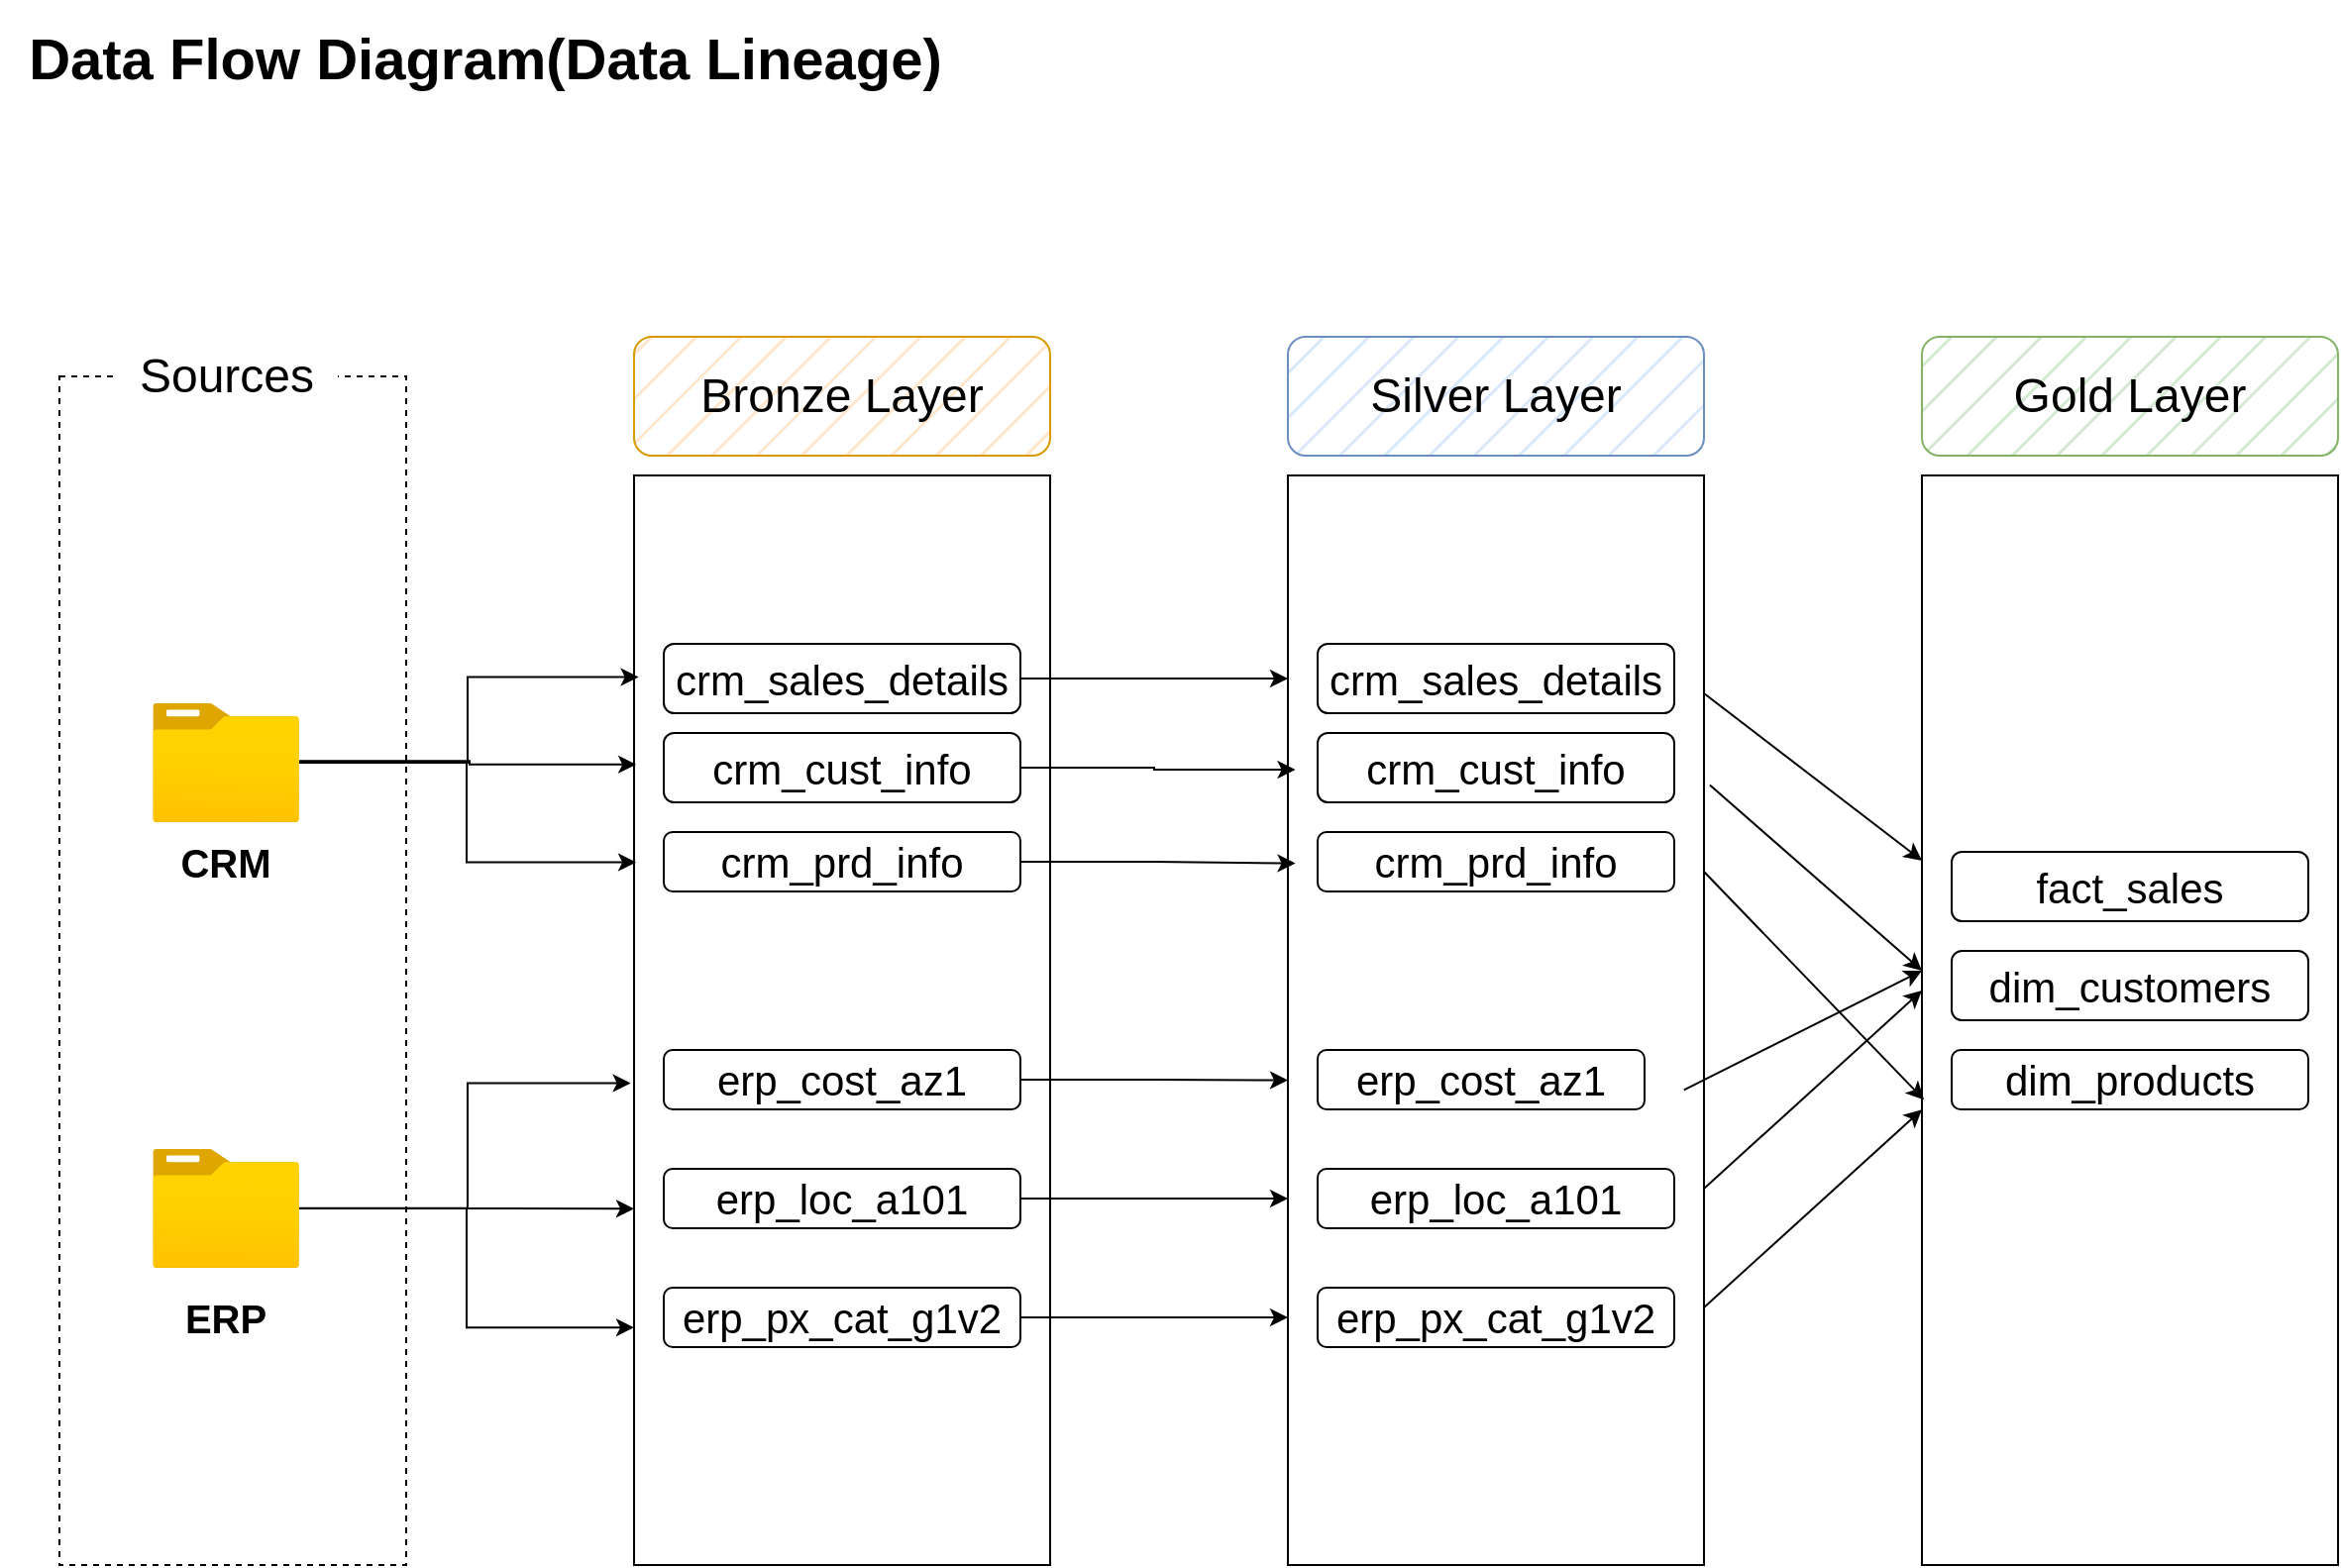 <mxfile version="28.2.4">
  <diagram name="Page-1" id="oZmHASv1-ZAR0pNUPyI4">
    <mxGraphModel grid="1" page="1" gridSize="10" guides="1" tooltips="1" connect="1" arrows="1" fold="1" pageScale="1" pageWidth="827" pageHeight="1169" math="0" shadow="0">
      <root>
        <mxCell id="0" />
        <mxCell id="1" parent="0" />
        <mxCell id="Gm_sVPWIh6h-Mz3DKtBD-1" value="&lt;font style=&quot;font-size: 29px;&quot;&gt;&lt;b&gt;Data Flow Diagram(Data Lineage)&lt;/b&gt;&lt;/font&gt;" style="rounded=0;whiteSpace=wrap;html=1;fillColor=default;strokeColor=none;" vertex="1" parent="1">
          <mxGeometry x="40" y="10" width="490" height="60" as="geometry" />
        </mxCell>
        <mxCell id="Gm_sVPWIh6h-Mz3DKtBD-3" value="" style="rounded=0;whiteSpace=wrap;html=1;strokeColor=default;dashed=1;fillStyle=hatch;fillColor=none;" vertex="1" parent="1">
          <mxGeometry x="70" y="200" width="175" height="600" as="geometry" />
        </mxCell>
        <mxCell id="Gm_sVPWIh6h-Mz3DKtBD-4" value="&lt;font style=&quot;font-size: 24px;&quot;&gt;Sources&lt;/font&gt;" style="rounded=1;whiteSpace=wrap;html=1;strokeColor=none;fillColor=default;" vertex="1" parent="1">
          <mxGeometry x="97.53" y="180" width="113" height="40" as="geometry" />
        </mxCell>
        <mxCell id="Gm_sVPWIh6h-Mz3DKtBD-5" value="" style="image;aspect=fixed;html=1;points=[];align=center;fontSize=12;image=img/lib/azure2/general/Folder_Blank.svg;" vertex="1" parent="1">
          <mxGeometry x="117.07" y="365" width="73.93" height="60" as="geometry" />
        </mxCell>
        <mxCell id="Gm_sVPWIh6h-Mz3DKtBD-6" value="&lt;font style=&quot;font-size: 20px;&quot;&gt;&lt;b&gt;CRM&lt;/b&gt;&lt;/font&gt;" style="text;html=1;align=center;verticalAlign=middle;whiteSpace=wrap;rounded=0;" vertex="1" parent="1">
          <mxGeometry x="124.03" y="430" width="60" height="30" as="geometry" />
        </mxCell>
        <mxCell id="Gm_sVPWIh6h-Mz3DKtBD-7" value="" style="image;aspect=fixed;html=1;points=[];align=center;fontSize=12;image=img/lib/azure2/general/Folder_Blank.svg;" vertex="1" parent="1">
          <mxGeometry x="117.07" y="590" width="73.93" height="60" as="geometry" />
        </mxCell>
        <mxCell id="Gm_sVPWIh6h-Mz3DKtBD-8" value="&lt;span style=&quot;font-size: 20px;&quot;&gt;&lt;b&gt;ERP&lt;/b&gt;&lt;/span&gt;" style="text;html=1;align=center;verticalAlign=middle;whiteSpace=wrap;rounded=0;" vertex="1" parent="1">
          <mxGeometry x="124.03" y="660" width="60" height="30" as="geometry" />
        </mxCell>
        <mxCell id="Gm_sVPWIh6h-Mz3DKtBD-12" value="" style="rounded=0;whiteSpace=wrap;html=1;fillStyle=hatch;" vertex="1" parent="1">
          <mxGeometry x="360" y="250" width="210" height="550" as="geometry" />
        </mxCell>
        <mxCell id="Gm_sVPWIh6h-Mz3DKtBD-13" value="&lt;font style=&quot;font-size: 24px;&quot;&gt;Bronze Layer&lt;/font&gt;" style="rounded=1;whiteSpace=wrap;html=1;fillStyle=hatch;fillColor=#ffe6cc;strokeColor=#d79b00;" vertex="1" parent="1">
          <mxGeometry x="360" y="180" width="210" height="60" as="geometry" />
        </mxCell>
        <mxCell id="FYLLvFuc7rksCb3Sy98m-17" style="edgeStyle=orthogonalEdgeStyle;rounded=0;orthogonalLoop=1;jettySize=auto;html=1;" edge="1" parent="1" source="Gm_sVPWIh6h-Mz3DKtBD-14">
          <mxGeometry relative="1" as="geometry">
            <mxPoint x="690" y="352.5" as="targetPoint" />
          </mxGeometry>
        </mxCell>
        <mxCell id="Gm_sVPWIh6h-Mz3DKtBD-14" value="&lt;font style=&quot;font-size: 21px;&quot;&gt;crm_sales_details&lt;/font&gt;" style="rounded=1;whiteSpace=wrap;html=1;fillStyle=hatch;" vertex="1" parent="1">
          <mxGeometry x="375" y="335" width="180" height="35" as="geometry" />
        </mxCell>
        <mxCell id="Gm_sVPWIh6h-Mz3DKtBD-16" value="&lt;font style=&quot;font-size: 21px;&quot;&gt;crm_prd_info&lt;/font&gt;" style="rounded=1;whiteSpace=wrap;html=1;fillStyle=hatch;" vertex="1" parent="1">
          <mxGeometry x="375" y="430" width="180" height="30" as="geometry" />
        </mxCell>
        <mxCell id="Gm_sVPWIh6h-Mz3DKtBD-27" style="edgeStyle=orthogonalEdgeStyle;rounded=0;orthogonalLoop=1;jettySize=auto;html=1;exitX=0.5;exitY=1;exitDx=0;exitDy=0;" edge="1" parent="1">
          <mxGeometry relative="1" as="geometry">
            <mxPoint x="465" y="410" as="sourcePoint" />
            <mxPoint x="465" y="410" as="targetPoint" />
          </mxGeometry>
        </mxCell>
        <mxCell id="Gm_sVPWIh6h-Mz3DKtBD-33" value="&lt;font style=&quot;font-size: 21px;&quot;&gt;erp_cost_az1&lt;/font&gt;" style="rounded=1;whiteSpace=wrap;html=1;fillStyle=hatch;" vertex="1" parent="1">
          <mxGeometry x="375" y="540" width="180" height="30" as="geometry" />
        </mxCell>
        <mxCell id="FYLLvFuc7rksCb3Sy98m-24" style="edgeStyle=orthogonalEdgeStyle;rounded=0;orthogonalLoop=1;jettySize=auto;html=1;" edge="1" parent="1" source="Gm_sVPWIh6h-Mz3DKtBD-34">
          <mxGeometry relative="1" as="geometry">
            <mxPoint x="690" y="615" as="targetPoint" />
          </mxGeometry>
        </mxCell>
        <mxCell id="Gm_sVPWIh6h-Mz3DKtBD-34" value="&lt;font style=&quot;font-size: 21px;&quot;&gt;erp_loc_a101&lt;/font&gt;" style="rounded=1;whiteSpace=wrap;html=1;fillStyle=hatch;" vertex="1" parent="1">
          <mxGeometry x="375" y="600" width="180" height="30" as="geometry" />
        </mxCell>
        <mxCell id="FYLLvFuc7rksCb3Sy98m-26" style="edgeStyle=orthogonalEdgeStyle;rounded=0;orthogonalLoop=1;jettySize=auto;html=1;" edge="1" parent="1" source="Gm_sVPWIh6h-Mz3DKtBD-35">
          <mxGeometry relative="1" as="geometry">
            <mxPoint x="690" y="675" as="targetPoint" />
          </mxGeometry>
        </mxCell>
        <mxCell id="Gm_sVPWIh6h-Mz3DKtBD-35" value="&lt;span style=&quot;font-size: 21px;&quot;&gt;erp_px_cat_g1v2&lt;/span&gt;" style="rounded=1;whiteSpace=wrap;html=1;fillStyle=hatch;" vertex="1" parent="1">
          <mxGeometry x="375" y="660" width="180" height="30" as="geometry" />
        </mxCell>
        <mxCell id="Gm_sVPWIh6h-Mz3DKtBD-36" style="edgeStyle=orthogonalEdgeStyle;rounded=0;orthogonalLoop=1;jettySize=auto;html=1;entryX=-0.008;entryY=0.558;entryDx=0;entryDy=0;entryPerimeter=0;" edge="1" parent="1">
          <mxGeometry relative="1" as="geometry">
            <mxPoint x="191" y="619.927" as="sourcePoint" />
            <mxPoint x="358.32" y="556.76" as="targetPoint" />
            <Array as="points">
              <mxPoint x="276" y="619.86" />
              <mxPoint x="276" y="556.86" />
            </Array>
          </mxGeometry>
        </mxCell>
        <mxCell id="Gm_sVPWIh6h-Mz3DKtBD-38" style="edgeStyle=orthogonalEdgeStyle;rounded=0;orthogonalLoop=1;jettySize=auto;html=1;entryX=0;entryY=0.673;entryDx=0;entryDy=0;entryPerimeter=0;" edge="1" parent="1" source="Gm_sVPWIh6h-Mz3DKtBD-7" target="Gm_sVPWIh6h-Mz3DKtBD-12">
          <mxGeometry relative="1" as="geometry" />
        </mxCell>
        <mxCell id="Gm_sVPWIh6h-Mz3DKtBD-41" style="edgeStyle=orthogonalEdgeStyle;rounded=0;orthogonalLoop=1;jettySize=auto;html=1;entryX=0;entryY=0.782;entryDx=0;entryDy=0;entryPerimeter=0;" edge="1" parent="1" source="Gm_sVPWIh6h-Mz3DKtBD-7" target="Gm_sVPWIh6h-Mz3DKtBD-12">
          <mxGeometry relative="1" as="geometry" />
        </mxCell>
        <mxCell id="Gm_sVPWIh6h-Mz3DKtBD-43" style="edgeStyle=orthogonalEdgeStyle;rounded=0;orthogonalLoop=1;jettySize=auto;html=1;entryX=0.011;entryY=0.185;entryDx=0;entryDy=0;entryPerimeter=0;" edge="1" parent="1" source="Gm_sVPWIh6h-Mz3DKtBD-5" target="Gm_sVPWIh6h-Mz3DKtBD-12">
          <mxGeometry relative="1" as="geometry">
            <Array as="points">
              <mxPoint x="276" y="395" />
              <mxPoint x="276" y="352" />
            </Array>
          </mxGeometry>
        </mxCell>
        <mxCell id="Gm_sVPWIh6h-Mz3DKtBD-44" style="edgeStyle=orthogonalEdgeStyle;rounded=0;orthogonalLoop=1;jettySize=auto;html=1;entryX=0.005;entryY=0.267;entryDx=0;entryDy=0;entryPerimeter=0;" edge="1" parent="1">
          <mxGeometry relative="1" as="geometry">
            <mxPoint x="191" y="394.07" as="sourcePoint" />
            <mxPoint x="361.05" y="395.92" as="targetPoint" />
            <Array as="points">
              <mxPoint x="277" y="394" />
              <mxPoint x="277" y="396" />
            </Array>
          </mxGeometry>
        </mxCell>
        <mxCell id="Gm_sVPWIh6h-Mz3DKtBD-45" style="edgeStyle=orthogonalEdgeStyle;rounded=0;orthogonalLoop=1;jettySize=auto;html=1;entryX=0.005;entryY=0.355;entryDx=0;entryDy=0;entryPerimeter=0;" edge="1" parent="1" source="Gm_sVPWIh6h-Mz3DKtBD-5" target="Gm_sVPWIh6h-Mz3DKtBD-12">
          <mxGeometry relative="1" as="geometry" />
        </mxCell>
        <mxCell id="UvZZ7Q7l7zvq1JBCOmF8-2" value="&lt;font style=&quot;font-size: 21px;&quot;&gt;crm_cust_info&lt;/font&gt;" style="rounded=1;whiteSpace=wrap;html=1;fillStyle=hatch;" vertex="1" parent="1">
          <mxGeometry x="375" y="380" width="180" height="35" as="geometry" />
        </mxCell>
        <mxCell id="FYLLvFuc7rksCb3Sy98m-12" value="" style="group" connectable="0" vertex="1" parent="1">
          <mxGeometry x="690" y="180" width="210" height="620" as="geometry" />
        </mxCell>
        <mxCell id="FYLLvFuc7rksCb3Sy98m-3" value="" style="rounded=0;whiteSpace=wrap;html=1;fillStyle=hatch;" vertex="1" parent="FYLLvFuc7rksCb3Sy98m-12">
          <mxGeometry y="70" width="210" height="550" as="geometry" />
        </mxCell>
        <mxCell id="FYLLvFuc7rksCb3Sy98m-4" value="&lt;font style=&quot;font-size: 24px;&quot;&gt;Silver Layer&lt;/font&gt;" style="rounded=1;whiteSpace=wrap;html=1;fillStyle=hatch;fillColor=#dae8fc;strokeColor=#6c8ebf;" vertex="1" parent="FYLLvFuc7rksCb3Sy98m-12">
          <mxGeometry width="210" height="60" as="geometry" />
        </mxCell>
        <mxCell id="FYLLvFuc7rksCb3Sy98m-5" value="&lt;font style=&quot;font-size: 21px;&quot;&gt;crm_sales_details&lt;/font&gt;" style="rounded=1;whiteSpace=wrap;html=1;fillStyle=hatch;" vertex="1" parent="FYLLvFuc7rksCb3Sy98m-12">
          <mxGeometry x="15" y="155" width="180" height="35" as="geometry" />
        </mxCell>
        <mxCell id="FYLLvFuc7rksCb3Sy98m-6" value="&lt;font style=&quot;font-size: 21px;&quot;&gt;crm_prd_info&lt;/font&gt;" style="rounded=1;whiteSpace=wrap;html=1;fillStyle=hatch;" vertex="1" parent="FYLLvFuc7rksCb3Sy98m-12">
          <mxGeometry x="15" y="250" width="180" height="30" as="geometry" />
        </mxCell>
        <mxCell id="FYLLvFuc7rksCb3Sy98m-7" style="edgeStyle=orthogonalEdgeStyle;rounded=0;orthogonalLoop=1;jettySize=auto;html=1;exitX=0.5;exitY=1;exitDx=0;exitDy=0;" edge="1" parent="FYLLvFuc7rksCb3Sy98m-12">
          <mxGeometry relative="1" as="geometry">
            <mxPoint x="105" y="230" as="sourcePoint" />
            <mxPoint x="105" y="230" as="targetPoint" />
          </mxGeometry>
        </mxCell>
        <mxCell id="FYLLvFuc7rksCb3Sy98m-8" value="&lt;font style=&quot;font-size: 21px;&quot;&gt;erp_cost_az1&lt;/font&gt;" style="rounded=1;whiteSpace=wrap;html=1;fillStyle=hatch;" vertex="1" parent="FYLLvFuc7rksCb3Sy98m-12">
          <mxGeometry x="15" y="360" width="165" height="30" as="geometry" />
        </mxCell>
        <mxCell id="FYLLvFuc7rksCb3Sy98m-9" value="&lt;font style=&quot;font-size: 21px;&quot;&gt;erp_loc_a101&lt;/font&gt;" style="rounded=1;whiteSpace=wrap;html=1;fillStyle=hatch;" vertex="1" parent="FYLLvFuc7rksCb3Sy98m-12">
          <mxGeometry x="15" y="420" width="180" height="30" as="geometry" />
        </mxCell>
        <mxCell id="FYLLvFuc7rksCb3Sy98m-10" value="&lt;span style=&quot;font-size: 21px;&quot;&gt;erp_px_cat_g1v2&lt;/span&gt;" style="rounded=1;whiteSpace=wrap;html=1;fillStyle=hatch;" vertex="1" parent="FYLLvFuc7rksCb3Sy98m-12">
          <mxGeometry x="15" y="480" width="180" height="30" as="geometry" />
        </mxCell>
        <mxCell id="FYLLvFuc7rksCb3Sy98m-11" value="&lt;font style=&quot;font-size: 21px;&quot;&gt;crm_cust_info&lt;/font&gt;" style="rounded=1;whiteSpace=wrap;html=1;fillStyle=hatch;" vertex="1" parent="FYLLvFuc7rksCb3Sy98m-12">
          <mxGeometry x="15" y="200" width="180" height="35" as="geometry" />
        </mxCell>
        <mxCell id="FYLLvFuc7rksCb3Sy98m-20" style="edgeStyle=orthogonalEdgeStyle;rounded=0;orthogonalLoop=1;jettySize=auto;html=1;entryX=0.018;entryY=0.27;entryDx=0;entryDy=0;entryPerimeter=0;" edge="1" parent="1" source="UvZZ7Q7l7zvq1JBCOmF8-2" target="FYLLvFuc7rksCb3Sy98m-3">
          <mxGeometry relative="1" as="geometry" />
        </mxCell>
        <mxCell id="FYLLvFuc7rksCb3Sy98m-22" style="edgeStyle=orthogonalEdgeStyle;rounded=0;orthogonalLoop=1;jettySize=auto;html=1;entryX=0.018;entryY=0.356;entryDx=0;entryDy=0;entryPerimeter=0;" edge="1" parent="1" source="Gm_sVPWIh6h-Mz3DKtBD-16" target="FYLLvFuc7rksCb3Sy98m-3">
          <mxGeometry relative="1" as="geometry" />
        </mxCell>
        <mxCell id="FYLLvFuc7rksCb3Sy98m-23" style="edgeStyle=orthogonalEdgeStyle;rounded=0;orthogonalLoop=1;jettySize=auto;html=1;entryX=0;entryY=0.555;entryDx=0;entryDy=0;entryPerimeter=0;" edge="1" parent="1" source="Gm_sVPWIh6h-Mz3DKtBD-33" target="FYLLvFuc7rksCb3Sy98m-3">
          <mxGeometry relative="1" as="geometry" />
        </mxCell>
        <mxCell id="Se-OuBL1emlnVAzB6pFi-1" value="" style="group;fillColor=none;" connectable="0" vertex="1" parent="1">
          <mxGeometry x="1010" y="180" width="210" height="620" as="geometry" />
        </mxCell>
        <mxCell id="Se-OuBL1emlnVAzB6pFi-2" value="" style="rounded=0;whiteSpace=wrap;html=1;fillStyle=hatch;" vertex="1" parent="Se-OuBL1emlnVAzB6pFi-1">
          <mxGeometry y="70" width="210" height="550" as="geometry" />
        </mxCell>
        <mxCell id="Se-OuBL1emlnVAzB6pFi-3" value="&lt;font style=&quot;font-size: 24px;&quot;&gt;Gold Layer&lt;/font&gt;" style="rounded=1;whiteSpace=wrap;html=1;fillStyle=hatch;fillColor=#d5e8d4;strokeColor=#82b366;" vertex="1" parent="Se-OuBL1emlnVAzB6pFi-1">
          <mxGeometry width="210" height="60" as="geometry" />
        </mxCell>
        <mxCell id="Se-OuBL1emlnVAzB6pFi-4" value="&lt;font style=&quot;font-size: 21px;&quot;&gt;fact_sales&lt;/font&gt;" style="rounded=1;whiteSpace=wrap;html=1;fillStyle=hatch;" vertex="1" parent="Se-OuBL1emlnVAzB6pFi-1">
          <mxGeometry x="15" y="260" width="180" height="35" as="geometry" />
        </mxCell>
        <mxCell id="Se-OuBL1emlnVAzB6pFi-5" value="&lt;font style=&quot;font-size: 21px;&quot;&gt;dim_products&lt;/font&gt;" style="rounded=1;whiteSpace=wrap;html=1;fillStyle=hatch;" vertex="1" parent="Se-OuBL1emlnVAzB6pFi-1">
          <mxGeometry x="15" y="360" width="180" height="30" as="geometry" />
        </mxCell>
        <mxCell id="Se-OuBL1emlnVAzB6pFi-6" style="edgeStyle=orthogonalEdgeStyle;rounded=0;orthogonalLoop=1;jettySize=auto;html=1;exitX=0.5;exitY=1;exitDx=0;exitDy=0;" edge="1" parent="Se-OuBL1emlnVAzB6pFi-1">
          <mxGeometry relative="1" as="geometry">
            <mxPoint x="105" y="230" as="sourcePoint" />
            <mxPoint x="105" y="230" as="targetPoint" />
          </mxGeometry>
        </mxCell>
        <mxCell id="Se-OuBL1emlnVAzB6pFi-10" value="&lt;font style=&quot;font-size: 21px;&quot;&gt;dim_customers&lt;/font&gt;" style="rounded=1;whiteSpace=wrap;html=1;fillStyle=hatch;" vertex="1" parent="Se-OuBL1emlnVAzB6pFi-1">
          <mxGeometry x="15" y="310" width="180" height="35" as="geometry" />
        </mxCell>
        <mxCell id="Se-OuBL1emlnVAzB6pFi-18" value="" style="endArrow=classic;html=1;rounded=0;" edge="1" parent="1" target="Se-OuBL1emlnVAzB6pFi-2">
          <mxGeometry width="50" height="50" relative="1" as="geometry">
            <mxPoint x="900" y="360" as="sourcePoint" />
            <mxPoint x="1000" y="450" as="targetPoint" />
          </mxGeometry>
        </mxCell>
        <mxCell id="Se-OuBL1emlnVAzB6pFi-19" value="" style="endArrow=classic;html=1;rounded=0;exitX=1.014;exitY=0.284;exitDx=0;exitDy=0;exitPerimeter=0;" edge="1" parent="1" source="FYLLvFuc7rksCb3Sy98m-3">
          <mxGeometry width="50" height="50" relative="1" as="geometry">
            <mxPoint x="920" y="500" as="sourcePoint" />
            <mxPoint x="1010" y="500" as="targetPoint" />
          </mxGeometry>
        </mxCell>
        <mxCell id="Se-OuBL1emlnVAzB6pFi-20" value="" style="endArrow=classic;html=1;rounded=0;exitX=0.952;exitY=0.564;exitDx=0;exitDy=0;exitPerimeter=0;" edge="1" parent="1" source="FYLLvFuc7rksCb3Sy98m-3">
          <mxGeometry width="50" height="50" relative="1" as="geometry">
            <mxPoint x="960" y="550" as="sourcePoint" />
            <mxPoint x="1010" y="500" as="targetPoint" />
          </mxGeometry>
        </mxCell>
        <mxCell id="Se-OuBL1emlnVAzB6pFi-24" value="" style="endArrow=classic;html=1;rounded=0;entryX=0.005;entryY=0.573;entryDx=0;entryDy=0;entryPerimeter=0;" edge="1" parent="1" target="Se-OuBL1emlnVAzB6pFi-2">
          <mxGeometry width="50" height="50" relative="1" as="geometry">
            <mxPoint x="900" y="450" as="sourcePoint" />
            <mxPoint x="950" y="400" as="targetPoint" />
          </mxGeometry>
        </mxCell>
        <mxCell id="Se-OuBL1emlnVAzB6pFi-25" value="" style="endArrow=classic;html=1;rounded=0;entryX=0;entryY=0.582;entryDx=0;entryDy=0;entryPerimeter=0;" edge="1" parent="1" target="Se-OuBL1emlnVAzB6pFi-2">
          <mxGeometry width="50" height="50" relative="1" as="geometry">
            <mxPoint x="900" y="670" as="sourcePoint" />
            <mxPoint x="1000" y="570" as="targetPoint" />
          </mxGeometry>
        </mxCell>
        <mxCell id="Se-OuBL1emlnVAzB6pFi-26" value="" style="endArrow=classic;html=1;rounded=0;" edge="1" parent="1">
          <mxGeometry width="50" height="50" relative="1" as="geometry">
            <mxPoint x="900" y="610" as="sourcePoint" />
            <mxPoint x="1010" y="510" as="targetPoint" />
          </mxGeometry>
        </mxCell>
      </root>
    </mxGraphModel>
  </diagram>
</mxfile>
